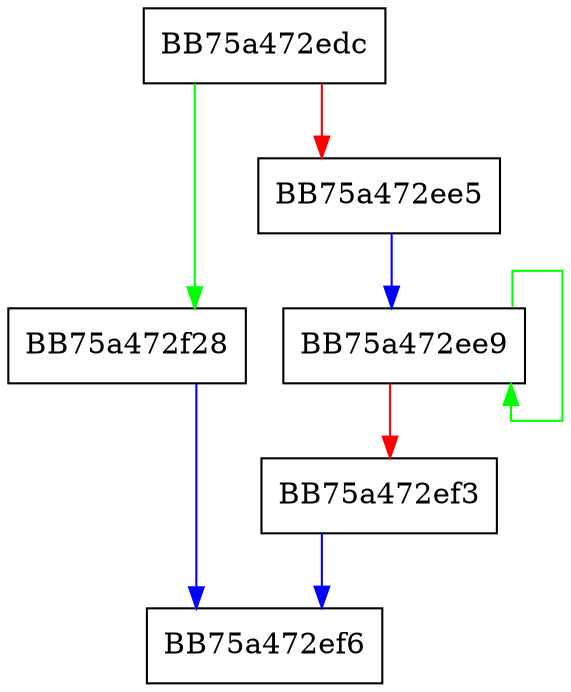 digraph WPP_SF_s {
  node [shape="box"];
  graph [splines=ortho];
  BB75a472edc -> BB75a472f28 [color="green"];
  BB75a472edc -> BB75a472ee5 [color="red"];
  BB75a472ee5 -> BB75a472ee9 [color="blue"];
  BB75a472ee9 -> BB75a472ee9 [color="green"];
  BB75a472ee9 -> BB75a472ef3 [color="red"];
  BB75a472ef3 -> BB75a472ef6 [color="blue"];
  BB75a472f28 -> BB75a472ef6 [color="blue"];
}
